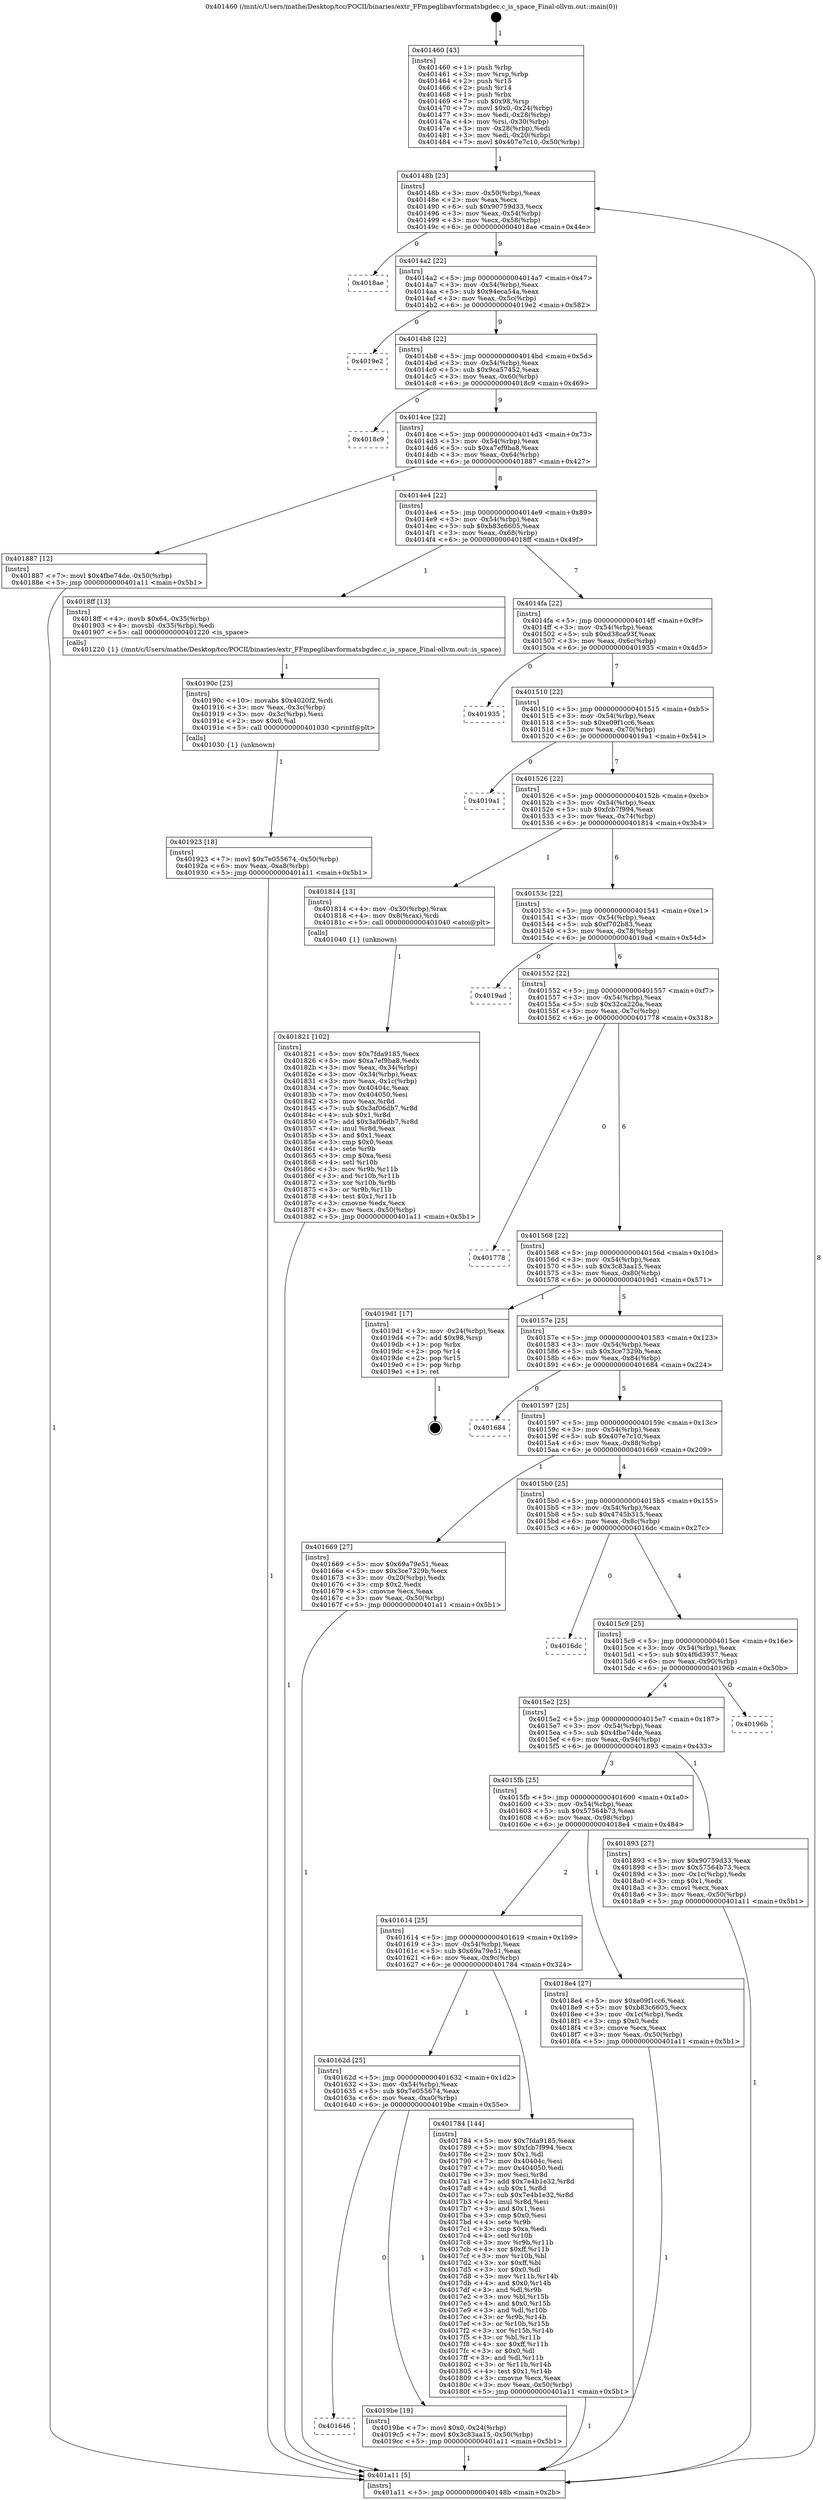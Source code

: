 digraph "0x401460" {
  label = "0x401460 (/mnt/c/Users/mathe/Desktop/tcc/POCII/binaries/extr_FFmpeglibavformatsbgdec.c_is_space_Final-ollvm.out::main(0))"
  labelloc = "t"
  node[shape=record]

  Entry [label="",width=0.3,height=0.3,shape=circle,fillcolor=black,style=filled]
  "0x40148b" [label="{
     0x40148b [23]\l
     | [instrs]\l
     &nbsp;&nbsp;0x40148b \<+3\>: mov -0x50(%rbp),%eax\l
     &nbsp;&nbsp;0x40148e \<+2\>: mov %eax,%ecx\l
     &nbsp;&nbsp;0x401490 \<+6\>: sub $0x90759d33,%ecx\l
     &nbsp;&nbsp;0x401496 \<+3\>: mov %eax,-0x54(%rbp)\l
     &nbsp;&nbsp;0x401499 \<+3\>: mov %ecx,-0x58(%rbp)\l
     &nbsp;&nbsp;0x40149c \<+6\>: je 00000000004018ae \<main+0x44e\>\l
  }"]
  "0x4018ae" [label="{
     0x4018ae\l
  }", style=dashed]
  "0x4014a2" [label="{
     0x4014a2 [22]\l
     | [instrs]\l
     &nbsp;&nbsp;0x4014a2 \<+5\>: jmp 00000000004014a7 \<main+0x47\>\l
     &nbsp;&nbsp;0x4014a7 \<+3\>: mov -0x54(%rbp),%eax\l
     &nbsp;&nbsp;0x4014aa \<+5\>: sub $0x94eca54a,%eax\l
     &nbsp;&nbsp;0x4014af \<+3\>: mov %eax,-0x5c(%rbp)\l
     &nbsp;&nbsp;0x4014b2 \<+6\>: je 00000000004019e2 \<main+0x582\>\l
  }"]
  Exit [label="",width=0.3,height=0.3,shape=circle,fillcolor=black,style=filled,peripheries=2]
  "0x4019e2" [label="{
     0x4019e2\l
  }", style=dashed]
  "0x4014b8" [label="{
     0x4014b8 [22]\l
     | [instrs]\l
     &nbsp;&nbsp;0x4014b8 \<+5\>: jmp 00000000004014bd \<main+0x5d\>\l
     &nbsp;&nbsp;0x4014bd \<+3\>: mov -0x54(%rbp),%eax\l
     &nbsp;&nbsp;0x4014c0 \<+5\>: sub $0x9ca57452,%eax\l
     &nbsp;&nbsp;0x4014c5 \<+3\>: mov %eax,-0x60(%rbp)\l
     &nbsp;&nbsp;0x4014c8 \<+6\>: je 00000000004018c9 \<main+0x469\>\l
  }"]
  "0x401646" [label="{
     0x401646\l
  }", style=dashed]
  "0x4018c9" [label="{
     0x4018c9\l
  }", style=dashed]
  "0x4014ce" [label="{
     0x4014ce [22]\l
     | [instrs]\l
     &nbsp;&nbsp;0x4014ce \<+5\>: jmp 00000000004014d3 \<main+0x73\>\l
     &nbsp;&nbsp;0x4014d3 \<+3\>: mov -0x54(%rbp),%eax\l
     &nbsp;&nbsp;0x4014d6 \<+5\>: sub $0xa7ef9ba8,%eax\l
     &nbsp;&nbsp;0x4014db \<+3\>: mov %eax,-0x64(%rbp)\l
     &nbsp;&nbsp;0x4014de \<+6\>: je 0000000000401887 \<main+0x427\>\l
  }"]
  "0x4019be" [label="{
     0x4019be [19]\l
     | [instrs]\l
     &nbsp;&nbsp;0x4019be \<+7\>: movl $0x0,-0x24(%rbp)\l
     &nbsp;&nbsp;0x4019c5 \<+7\>: movl $0x3c83aa15,-0x50(%rbp)\l
     &nbsp;&nbsp;0x4019cc \<+5\>: jmp 0000000000401a11 \<main+0x5b1\>\l
  }"]
  "0x401887" [label="{
     0x401887 [12]\l
     | [instrs]\l
     &nbsp;&nbsp;0x401887 \<+7\>: movl $0x4fbe74de,-0x50(%rbp)\l
     &nbsp;&nbsp;0x40188e \<+5\>: jmp 0000000000401a11 \<main+0x5b1\>\l
  }"]
  "0x4014e4" [label="{
     0x4014e4 [22]\l
     | [instrs]\l
     &nbsp;&nbsp;0x4014e4 \<+5\>: jmp 00000000004014e9 \<main+0x89\>\l
     &nbsp;&nbsp;0x4014e9 \<+3\>: mov -0x54(%rbp),%eax\l
     &nbsp;&nbsp;0x4014ec \<+5\>: sub $0xb83c6605,%eax\l
     &nbsp;&nbsp;0x4014f1 \<+3\>: mov %eax,-0x68(%rbp)\l
     &nbsp;&nbsp;0x4014f4 \<+6\>: je 00000000004018ff \<main+0x49f\>\l
  }"]
  "0x401923" [label="{
     0x401923 [18]\l
     | [instrs]\l
     &nbsp;&nbsp;0x401923 \<+7\>: movl $0x7e055674,-0x50(%rbp)\l
     &nbsp;&nbsp;0x40192a \<+6\>: mov %eax,-0xa8(%rbp)\l
     &nbsp;&nbsp;0x401930 \<+5\>: jmp 0000000000401a11 \<main+0x5b1\>\l
  }"]
  "0x4018ff" [label="{
     0x4018ff [13]\l
     | [instrs]\l
     &nbsp;&nbsp;0x4018ff \<+4\>: movb $0x64,-0x35(%rbp)\l
     &nbsp;&nbsp;0x401903 \<+4\>: movsbl -0x35(%rbp),%edi\l
     &nbsp;&nbsp;0x401907 \<+5\>: call 0000000000401220 \<is_space\>\l
     | [calls]\l
     &nbsp;&nbsp;0x401220 \{1\} (/mnt/c/Users/mathe/Desktop/tcc/POCII/binaries/extr_FFmpeglibavformatsbgdec.c_is_space_Final-ollvm.out::is_space)\l
  }"]
  "0x4014fa" [label="{
     0x4014fa [22]\l
     | [instrs]\l
     &nbsp;&nbsp;0x4014fa \<+5\>: jmp 00000000004014ff \<main+0x9f\>\l
     &nbsp;&nbsp;0x4014ff \<+3\>: mov -0x54(%rbp),%eax\l
     &nbsp;&nbsp;0x401502 \<+5\>: sub $0xd38ca93f,%eax\l
     &nbsp;&nbsp;0x401507 \<+3\>: mov %eax,-0x6c(%rbp)\l
     &nbsp;&nbsp;0x40150a \<+6\>: je 0000000000401935 \<main+0x4d5\>\l
  }"]
  "0x40190c" [label="{
     0x40190c [23]\l
     | [instrs]\l
     &nbsp;&nbsp;0x40190c \<+10\>: movabs $0x4020f2,%rdi\l
     &nbsp;&nbsp;0x401916 \<+3\>: mov %eax,-0x3c(%rbp)\l
     &nbsp;&nbsp;0x401919 \<+3\>: mov -0x3c(%rbp),%esi\l
     &nbsp;&nbsp;0x40191c \<+2\>: mov $0x0,%al\l
     &nbsp;&nbsp;0x40191e \<+5\>: call 0000000000401030 \<printf@plt\>\l
     | [calls]\l
     &nbsp;&nbsp;0x401030 \{1\} (unknown)\l
  }"]
  "0x401935" [label="{
     0x401935\l
  }", style=dashed]
  "0x401510" [label="{
     0x401510 [22]\l
     | [instrs]\l
     &nbsp;&nbsp;0x401510 \<+5\>: jmp 0000000000401515 \<main+0xb5\>\l
     &nbsp;&nbsp;0x401515 \<+3\>: mov -0x54(%rbp),%eax\l
     &nbsp;&nbsp;0x401518 \<+5\>: sub $0xe09f1cc6,%eax\l
     &nbsp;&nbsp;0x40151d \<+3\>: mov %eax,-0x70(%rbp)\l
     &nbsp;&nbsp;0x401520 \<+6\>: je 00000000004019a1 \<main+0x541\>\l
  }"]
  "0x401821" [label="{
     0x401821 [102]\l
     | [instrs]\l
     &nbsp;&nbsp;0x401821 \<+5\>: mov $0x7fda9185,%ecx\l
     &nbsp;&nbsp;0x401826 \<+5\>: mov $0xa7ef9ba8,%edx\l
     &nbsp;&nbsp;0x40182b \<+3\>: mov %eax,-0x34(%rbp)\l
     &nbsp;&nbsp;0x40182e \<+3\>: mov -0x34(%rbp),%eax\l
     &nbsp;&nbsp;0x401831 \<+3\>: mov %eax,-0x1c(%rbp)\l
     &nbsp;&nbsp;0x401834 \<+7\>: mov 0x40404c,%eax\l
     &nbsp;&nbsp;0x40183b \<+7\>: mov 0x404050,%esi\l
     &nbsp;&nbsp;0x401842 \<+3\>: mov %eax,%r8d\l
     &nbsp;&nbsp;0x401845 \<+7\>: sub $0x3af06db7,%r8d\l
     &nbsp;&nbsp;0x40184c \<+4\>: sub $0x1,%r8d\l
     &nbsp;&nbsp;0x401850 \<+7\>: add $0x3af06db7,%r8d\l
     &nbsp;&nbsp;0x401857 \<+4\>: imul %r8d,%eax\l
     &nbsp;&nbsp;0x40185b \<+3\>: and $0x1,%eax\l
     &nbsp;&nbsp;0x40185e \<+3\>: cmp $0x0,%eax\l
     &nbsp;&nbsp;0x401861 \<+4\>: sete %r9b\l
     &nbsp;&nbsp;0x401865 \<+3\>: cmp $0xa,%esi\l
     &nbsp;&nbsp;0x401868 \<+4\>: setl %r10b\l
     &nbsp;&nbsp;0x40186c \<+3\>: mov %r9b,%r11b\l
     &nbsp;&nbsp;0x40186f \<+3\>: and %r10b,%r11b\l
     &nbsp;&nbsp;0x401872 \<+3\>: xor %r10b,%r9b\l
     &nbsp;&nbsp;0x401875 \<+3\>: or %r9b,%r11b\l
     &nbsp;&nbsp;0x401878 \<+4\>: test $0x1,%r11b\l
     &nbsp;&nbsp;0x40187c \<+3\>: cmovne %edx,%ecx\l
     &nbsp;&nbsp;0x40187f \<+3\>: mov %ecx,-0x50(%rbp)\l
     &nbsp;&nbsp;0x401882 \<+5\>: jmp 0000000000401a11 \<main+0x5b1\>\l
  }"]
  "0x4019a1" [label="{
     0x4019a1\l
  }", style=dashed]
  "0x401526" [label="{
     0x401526 [22]\l
     | [instrs]\l
     &nbsp;&nbsp;0x401526 \<+5\>: jmp 000000000040152b \<main+0xcb\>\l
     &nbsp;&nbsp;0x40152b \<+3\>: mov -0x54(%rbp),%eax\l
     &nbsp;&nbsp;0x40152e \<+5\>: sub $0xfcb7f994,%eax\l
     &nbsp;&nbsp;0x401533 \<+3\>: mov %eax,-0x74(%rbp)\l
     &nbsp;&nbsp;0x401536 \<+6\>: je 0000000000401814 \<main+0x3b4\>\l
  }"]
  "0x40162d" [label="{
     0x40162d [25]\l
     | [instrs]\l
     &nbsp;&nbsp;0x40162d \<+5\>: jmp 0000000000401632 \<main+0x1d2\>\l
     &nbsp;&nbsp;0x401632 \<+3\>: mov -0x54(%rbp),%eax\l
     &nbsp;&nbsp;0x401635 \<+5\>: sub $0x7e055674,%eax\l
     &nbsp;&nbsp;0x40163a \<+6\>: mov %eax,-0xa0(%rbp)\l
     &nbsp;&nbsp;0x401640 \<+6\>: je 00000000004019be \<main+0x55e\>\l
  }"]
  "0x401814" [label="{
     0x401814 [13]\l
     | [instrs]\l
     &nbsp;&nbsp;0x401814 \<+4\>: mov -0x30(%rbp),%rax\l
     &nbsp;&nbsp;0x401818 \<+4\>: mov 0x8(%rax),%rdi\l
     &nbsp;&nbsp;0x40181c \<+5\>: call 0000000000401040 \<atoi@plt\>\l
     | [calls]\l
     &nbsp;&nbsp;0x401040 \{1\} (unknown)\l
  }"]
  "0x40153c" [label="{
     0x40153c [22]\l
     | [instrs]\l
     &nbsp;&nbsp;0x40153c \<+5\>: jmp 0000000000401541 \<main+0xe1\>\l
     &nbsp;&nbsp;0x401541 \<+3\>: mov -0x54(%rbp),%eax\l
     &nbsp;&nbsp;0x401544 \<+5\>: sub $0xf702b83,%eax\l
     &nbsp;&nbsp;0x401549 \<+3\>: mov %eax,-0x78(%rbp)\l
     &nbsp;&nbsp;0x40154c \<+6\>: je 00000000004019ad \<main+0x54d\>\l
  }"]
  "0x401784" [label="{
     0x401784 [144]\l
     | [instrs]\l
     &nbsp;&nbsp;0x401784 \<+5\>: mov $0x7fda9185,%eax\l
     &nbsp;&nbsp;0x401789 \<+5\>: mov $0xfcb7f994,%ecx\l
     &nbsp;&nbsp;0x40178e \<+2\>: mov $0x1,%dl\l
     &nbsp;&nbsp;0x401790 \<+7\>: mov 0x40404c,%esi\l
     &nbsp;&nbsp;0x401797 \<+7\>: mov 0x404050,%edi\l
     &nbsp;&nbsp;0x40179e \<+3\>: mov %esi,%r8d\l
     &nbsp;&nbsp;0x4017a1 \<+7\>: add $0x7e4b1e32,%r8d\l
     &nbsp;&nbsp;0x4017a8 \<+4\>: sub $0x1,%r8d\l
     &nbsp;&nbsp;0x4017ac \<+7\>: sub $0x7e4b1e32,%r8d\l
     &nbsp;&nbsp;0x4017b3 \<+4\>: imul %r8d,%esi\l
     &nbsp;&nbsp;0x4017b7 \<+3\>: and $0x1,%esi\l
     &nbsp;&nbsp;0x4017ba \<+3\>: cmp $0x0,%esi\l
     &nbsp;&nbsp;0x4017bd \<+4\>: sete %r9b\l
     &nbsp;&nbsp;0x4017c1 \<+3\>: cmp $0xa,%edi\l
     &nbsp;&nbsp;0x4017c4 \<+4\>: setl %r10b\l
     &nbsp;&nbsp;0x4017c8 \<+3\>: mov %r9b,%r11b\l
     &nbsp;&nbsp;0x4017cb \<+4\>: xor $0xff,%r11b\l
     &nbsp;&nbsp;0x4017cf \<+3\>: mov %r10b,%bl\l
     &nbsp;&nbsp;0x4017d2 \<+3\>: xor $0xff,%bl\l
     &nbsp;&nbsp;0x4017d5 \<+3\>: xor $0x0,%dl\l
     &nbsp;&nbsp;0x4017d8 \<+3\>: mov %r11b,%r14b\l
     &nbsp;&nbsp;0x4017db \<+4\>: and $0x0,%r14b\l
     &nbsp;&nbsp;0x4017df \<+3\>: and %dl,%r9b\l
     &nbsp;&nbsp;0x4017e2 \<+3\>: mov %bl,%r15b\l
     &nbsp;&nbsp;0x4017e5 \<+4\>: and $0x0,%r15b\l
     &nbsp;&nbsp;0x4017e9 \<+3\>: and %dl,%r10b\l
     &nbsp;&nbsp;0x4017ec \<+3\>: or %r9b,%r14b\l
     &nbsp;&nbsp;0x4017ef \<+3\>: or %r10b,%r15b\l
     &nbsp;&nbsp;0x4017f2 \<+3\>: xor %r15b,%r14b\l
     &nbsp;&nbsp;0x4017f5 \<+3\>: or %bl,%r11b\l
     &nbsp;&nbsp;0x4017f8 \<+4\>: xor $0xff,%r11b\l
     &nbsp;&nbsp;0x4017fc \<+3\>: or $0x0,%dl\l
     &nbsp;&nbsp;0x4017ff \<+3\>: and %dl,%r11b\l
     &nbsp;&nbsp;0x401802 \<+3\>: or %r11b,%r14b\l
     &nbsp;&nbsp;0x401805 \<+4\>: test $0x1,%r14b\l
     &nbsp;&nbsp;0x401809 \<+3\>: cmovne %ecx,%eax\l
     &nbsp;&nbsp;0x40180c \<+3\>: mov %eax,-0x50(%rbp)\l
     &nbsp;&nbsp;0x40180f \<+5\>: jmp 0000000000401a11 \<main+0x5b1\>\l
  }"]
  "0x4019ad" [label="{
     0x4019ad\l
  }", style=dashed]
  "0x401552" [label="{
     0x401552 [22]\l
     | [instrs]\l
     &nbsp;&nbsp;0x401552 \<+5\>: jmp 0000000000401557 \<main+0xf7\>\l
     &nbsp;&nbsp;0x401557 \<+3\>: mov -0x54(%rbp),%eax\l
     &nbsp;&nbsp;0x40155a \<+5\>: sub $0x32ca220a,%eax\l
     &nbsp;&nbsp;0x40155f \<+3\>: mov %eax,-0x7c(%rbp)\l
     &nbsp;&nbsp;0x401562 \<+6\>: je 0000000000401778 \<main+0x318\>\l
  }"]
  "0x401614" [label="{
     0x401614 [25]\l
     | [instrs]\l
     &nbsp;&nbsp;0x401614 \<+5\>: jmp 0000000000401619 \<main+0x1b9\>\l
     &nbsp;&nbsp;0x401619 \<+3\>: mov -0x54(%rbp),%eax\l
     &nbsp;&nbsp;0x40161c \<+5\>: sub $0x69a79e51,%eax\l
     &nbsp;&nbsp;0x401621 \<+6\>: mov %eax,-0x9c(%rbp)\l
     &nbsp;&nbsp;0x401627 \<+6\>: je 0000000000401784 \<main+0x324\>\l
  }"]
  "0x401778" [label="{
     0x401778\l
  }", style=dashed]
  "0x401568" [label="{
     0x401568 [22]\l
     | [instrs]\l
     &nbsp;&nbsp;0x401568 \<+5\>: jmp 000000000040156d \<main+0x10d\>\l
     &nbsp;&nbsp;0x40156d \<+3\>: mov -0x54(%rbp),%eax\l
     &nbsp;&nbsp;0x401570 \<+5\>: sub $0x3c83aa15,%eax\l
     &nbsp;&nbsp;0x401575 \<+3\>: mov %eax,-0x80(%rbp)\l
     &nbsp;&nbsp;0x401578 \<+6\>: je 00000000004019d1 \<main+0x571\>\l
  }"]
  "0x4018e4" [label="{
     0x4018e4 [27]\l
     | [instrs]\l
     &nbsp;&nbsp;0x4018e4 \<+5\>: mov $0xe09f1cc6,%eax\l
     &nbsp;&nbsp;0x4018e9 \<+5\>: mov $0xb83c6605,%ecx\l
     &nbsp;&nbsp;0x4018ee \<+3\>: mov -0x1c(%rbp),%edx\l
     &nbsp;&nbsp;0x4018f1 \<+3\>: cmp $0x0,%edx\l
     &nbsp;&nbsp;0x4018f4 \<+3\>: cmove %ecx,%eax\l
     &nbsp;&nbsp;0x4018f7 \<+3\>: mov %eax,-0x50(%rbp)\l
     &nbsp;&nbsp;0x4018fa \<+5\>: jmp 0000000000401a11 \<main+0x5b1\>\l
  }"]
  "0x4019d1" [label="{
     0x4019d1 [17]\l
     | [instrs]\l
     &nbsp;&nbsp;0x4019d1 \<+3\>: mov -0x24(%rbp),%eax\l
     &nbsp;&nbsp;0x4019d4 \<+7\>: add $0x98,%rsp\l
     &nbsp;&nbsp;0x4019db \<+1\>: pop %rbx\l
     &nbsp;&nbsp;0x4019dc \<+2\>: pop %r14\l
     &nbsp;&nbsp;0x4019de \<+2\>: pop %r15\l
     &nbsp;&nbsp;0x4019e0 \<+1\>: pop %rbp\l
     &nbsp;&nbsp;0x4019e1 \<+1\>: ret\l
  }"]
  "0x40157e" [label="{
     0x40157e [25]\l
     | [instrs]\l
     &nbsp;&nbsp;0x40157e \<+5\>: jmp 0000000000401583 \<main+0x123\>\l
     &nbsp;&nbsp;0x401583 \<+3\>: mov -0x54(%rbp),%eax\l
     &nbsp;&nbsp;0x401586 \<+5\>: sub $0x3ce7329b,%eax\l
     &nbsp;&nbsp;0x40158b \<+6\>: mov %eax,-0x84(%rbp)\l
     &nbsp;&nbsp;0x401591 \<+6\>: je 0000000000401684 \<main+0x224\>\l
  }"]
  "0x4015fb" [label="{
     0x4015fb [25]\l
     | [instrs]\l
     &nbsp;&nbsp;0x4015fb \<+5\>: jmp 0000000000401600 \<main+0x1a0\>\l
     &nbsp;&nbsp;0x401600 \<+3\>: mov -0x54(%rbp),%eax\l
     &nbsp;&nbsp;0x401603 \<+5\>: sub $0x57564b73,%eax\l
     &nbsp;&nbsp;0x401608 \<+6\>: mov %eax,-0x98(%rbp)\l
     &nbsp;&nbsp;0x40160e \<+6\>: je 00000000004018e4 \<main+0x484\>\l
  }"]
  "0x401684" [label="{
     0x401684\l
  }", style=dashed]
  "0x401597" [label="{
     0x401597 [25]\l
     | [instrs]\l
     &nbsp;&nbsp;0x401597 \<+5\>: jmp 000000000040159c \<main+0x13c\>\l
     &nbsp;&nbsp;0x40159c \<+3\>: mov -0x54(%rbp),%eax\l
     &nbsp;&nbsp;0x40159f \<+5\>: sub $0x407e7c10,%eax\l
     &nbsp;&nbsp;0x4015a4 \<+6\>: mov %eax,-0x88(%rbp)\l
     &nbsp;&nbsp;0x4015aa \<+6\>: je 0000000000401669 \<main+0x209\>\l
  }"]
  "0x401893" [label="{
     0x401893 [27]\l
     | [instrs]\l
     &nbsp;&nbsp;0x401893 \<+5\>: mov $0x90759d33,%eax\l
     &nbsp;&nbsp;0x401898 \<+5\>: mov $0x57564b73,%ecx\l
     &nbsp;&nbsp;0x40189d \<+3\>: mov -0x1c(%rbp),%edx\l
     &nbsp;&nbsp;0x4018a0 \<+3\>: cmp $0x1,%edx\l
     &nbsp;&nbsp;0x4018a3 \<+3\>: cmovl %ecx,%eax\l
     &nbsp;&nbsp;0x4018a6 \<+3\>: mov %eax,-0x50(%rbp)\l
     &nbsp;&nbsp;0x4018a9 \<+5\>: jmp 0000000000401a11 \<main+0x5b1\>\l
  }"]
  "0x401669" [label="{
     0x401669 [27]\l
     | [instrs]\l
     &nbsp;&nbsp;0x401669 \<+5\>: mov $0x69a79e51,%eax\l
     &nbsp;&nbsp;0x40166e \<+5\>: mov $0x3ce7329b,%ecx\l
     &nbsp;&nbsp;0x401673 \<+3\>: mov -0x20(%rbp),%edx\l
     &nbsp;&nbsp;0x401676 \<+3\>: cmp $0x2,%edx\l
     &nbsp;&nbsp;0x401679 \<+3\>: cmovne %ecx,%eax\l
     &nbsp;&nbsp;0x40167c \<+3\>: mov %eax,-0x50(%rbp)\l
     &nbsp;&nbsp;0x40167f \<+5\>: jmp 0000000000401a11 \<main+0x5b1\>\l
  }"]
  "0x4015b0" [label="{
     0x4015b0 [25]\l
     | [instrs]\l
     &nbsp;&nbsp;0x4015b0 \<+5\>: jmp 00000000004015b5 \<main+0x155\>\l
     &nbsp;&nbsp;0x4015b5 \<+3\>: mov -0x54(%rbp),%eax\l
     &nbsp;&nbsp;0x4015b8 \<+5\>: sub $0x4745b315,%eax\l
     &nbsp;&nbsp;0x4015bd \<+6\>: mov %eax,-0x8c(%rbp)\l
     &nbsp;&nbsp;0x4015c3 \<+6\>: je 00000000004016dc \<main+0x27c\>\l
  }"]
  "0x401a11" [label="{
     0x401a11 [5]\l
     | [instrs]\l
     &nbsp;&nbsp;0x401a11 \<+5\>: jmp 000000000040148b \<main+0x2b\>\l
  }"]
  "0x401460" [label="{
     0x401460 [43]\l
     | [instrs]\l
     &nbsp;&nbsp;0x401460 \<+1\>: push %rbp\l
     &nbsp;&nbsp;0x401461 \<+3\>: mov %rsp,%rbp\l
     &nbsp;&nbsp;0x401464 \<+2\>: push %r15\l
     &nbsp;&nbsp;0x401466 \<+2\>: push %r14\l
     &nbsp;&nbsp;0x401468 \<+1\>: push %rbx\l
     &nbsp;&nbsp;0x401469 \<+7\>: sub $0x98,%rsp\l
     &nbsp;&nbsp;0x401470 \<+7\>: movl $0x0,-0x24(%rbp)\l
     &nbsp;&nbsp;0x401477 \<+3\>: mov %edi,-0x28(%rbp)\l
     &nbsp;&nbsp;0x40147a \<+4\>: mov %rsi,-0x30(%rbp)\l
     &nbsp;&nbsp;0x40147e \<+3\>: mov -0x28(%rbp),%edi\l
     &nbsp;&nbsp;0x401481 \<+3\>: mov %edi,-0x20(%rbp)\l
     &nbsp;&nbsp;0x401484 \<+7\>: movl $0x407e7c10,-0x50(%rbp)\l
  }"]
  "0x4015e2" [label="{
     0x4015e2 [25]\l
     | [instrs]\l
     &nbsp;&nbsp;0x4015e2 \<+5\>: jmp 00000000004015e7 \<main+0x187\>\l
     &nbsp;&nbsp;0x4015e7 \<+3\>: mov -0x54(%rbp),%eax\l
     &nbsp;&nbsp;0x4015ea \<+5\>: sub $0x4fbe74de,%eax\l
     &nbsp;&nbsp;0x4015ef \<+6\>: mov %eax,-0x94(%rbp)\l
     &nbsp;&nbsp;0x4015f5 \<+6\>: je 0000000000401893 \<main+0x433\>\l
  }"]
  "0x4016dc" [label="{
     0x4016dc\l
  }", style=dashed]
  "0x4015c9" [label="{
     0x4015c9 [25]\l
     | [instrs]\l
     &nbsp;&nbsp;0x4015c9 \<+5\>: jmp 00000000004015ce \<main+0x16e\>\l
     &nbsp;&nbsp;0x4015ce \<+3\>: mov -0x54(%rbp),%eax\l
     &nbsp;&nbsp;0x4015d1 \<+5\>: sub $0x4f6d3937,%eax\l
     &nbsp;&nbsp;0x4015d6 \<+6\>: mov %eax,-0x90(%rbp)\l
     &nbsp;&nbsp;0x4015dc \<+6\>: je 000000000040196b \<main+0x50b\>\l
  }"]
  "0x40196b" [label="{
     0x40196b\l
  }", style=dashed]
  Entry -> "0x401460" [label=" 1"]
  "0x40148b" -> "0x4018ae" [label=" 0"]
  "0x40148b" -> "0x4014a2" [label=" 9"]
  "0x4019d1" -> Exit [label=" 1"]
  "0x4014a2" -> "0x4019e2" [label=" 0"]
  "0x4014a2" -> "0x4014b8" [label=" 9"]
  "0x4019be" -> "0x401a11" [label=" 1"]
  "0x4014b8" -> "0x4018c9" [label=" 0"]
  "0x4014b8" -> "0x4014ce" [label=" 9"]
  "0x40162d" -> "0x401646" [label=" 0"]
  "0x4014ce" -> "0x401887" [label=" 1"]
  "0x4014ce" -> "0x4014e4" [label=" 8"]
  "0x40162d" -> "0x4019be" [label=" 1"]
  "0x4014e4" -> "0x4018ff" [label=" 1"]
  "0x4014e4" -> "0x4014fa" [label=" 7"]
  "0x401923" -> "0x401a11" [label=" 1"]
  "0x4014fa" -> "0x401935" [label=" 0"]
  "0x4014fa" -> "0x401510" [label=" 7"]
  "0x40190c" -> "0x401923" [label=" 1"]
  "0x401510" -> "0x4019a1" [label=" 0"]
  "0x401510" -> "0x401526" [label=" 7"]
  "0x4018ff" -> "0x40190c" [label=" 1"]
  "0x401526" -> "0x401814" [label=" 1"]
  "0x401526" -> "0x40153c" [label=" 6"]
  "0x4018e4" -> "0x401a11" [label=" 1"]
  "0x40153c" -> "0x4019ad" [label=" 0"]
  "0x40153c" -> "0x401552" [label=" 6"]
  "0x401893" -> "0x401a11" [label=" 1"]
  "0x401552" -> "0x401778" [label=" 0"]
  "0x401552" -> "0x401568" [label=" 6"]
  "0x401821" -> "0x401a11" [label=" 1"]
  "0x401568" -> "0x4019d1" [label=" 1"]
  "0x401568" -> "0x40157e" [label=" 5"]
  "0x401814" -> "0x401821" [label=" 1"]
  "0x40157e" -> "0x401684" [label=" 0"]
  "0x40157e" -> "0x401597" [label=" 5"]
  "0x401614" -> "0x40162d" [label=" 1"]
  "0x401597" -> "0x401669" [label=" 1"]
  "0x401597" -> "0x4015b0" [label=" 4"]
  "0x401669" -> "0x401a11" [label=" 1"]
  "0x401460" -> "0x40148b" [label=" 1"]
  "0x401a11" -> "0x40148b" [label=" 8"]
  "0x401614" -> "0x401784" [label=" 1"]
  "0x4015b0" -> "0x4016dc" [label=" 0"]
  "0x4015b0" -> "0x4015c9" [label=" 4"]
  "0x4015fb" -> "0x401614" [label=" 2"]
  "0x4015c9" -> "0x40196b" [label=" 0"]
  "0x4015c9" -> "0x4015e2" [label=" 4"]
  "0x401887" -> "0x401a11" [label=" 1"]
  "0x4015e2" -> "0x401893" [label=" 1"]
  "0x4015e2" -> "0x4015fb" [label=" 3"]
  "0x401784" -> "0x401a11" [label=" 1"]
  "0x4015fb" -> "0x4018e4" [label=" 1"]
}
